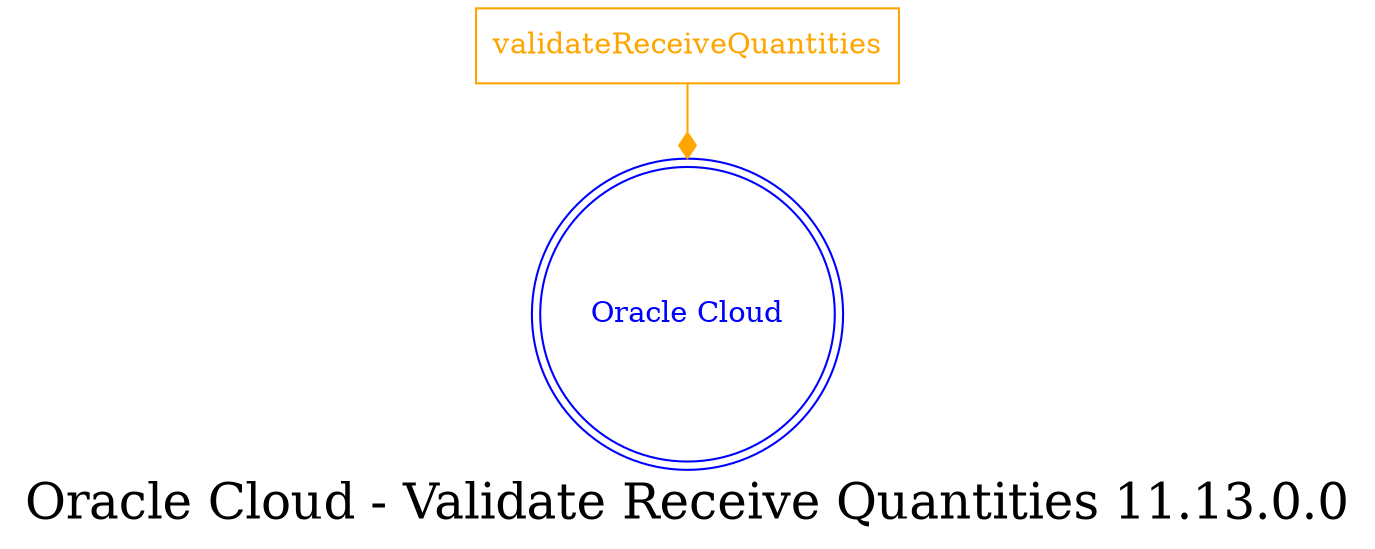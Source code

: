 digraph LexiconGraph {
graph[label="Oracle Cloud - Validate Receive Quantities 11.13.0.0", fontsize=24]
splines=true
"Oracle Cloud" [color=blue, fontcolor=blue, shape=doublecircle]
"validateReceiveQuantities" [color=orange, fontcolor=orange, shape=box]
"validateReceiveQuantities" -> "Oracle Cloud" [color=orange, fontcolor=orange, arrowhead=diamond, arrowtail=none]
}
